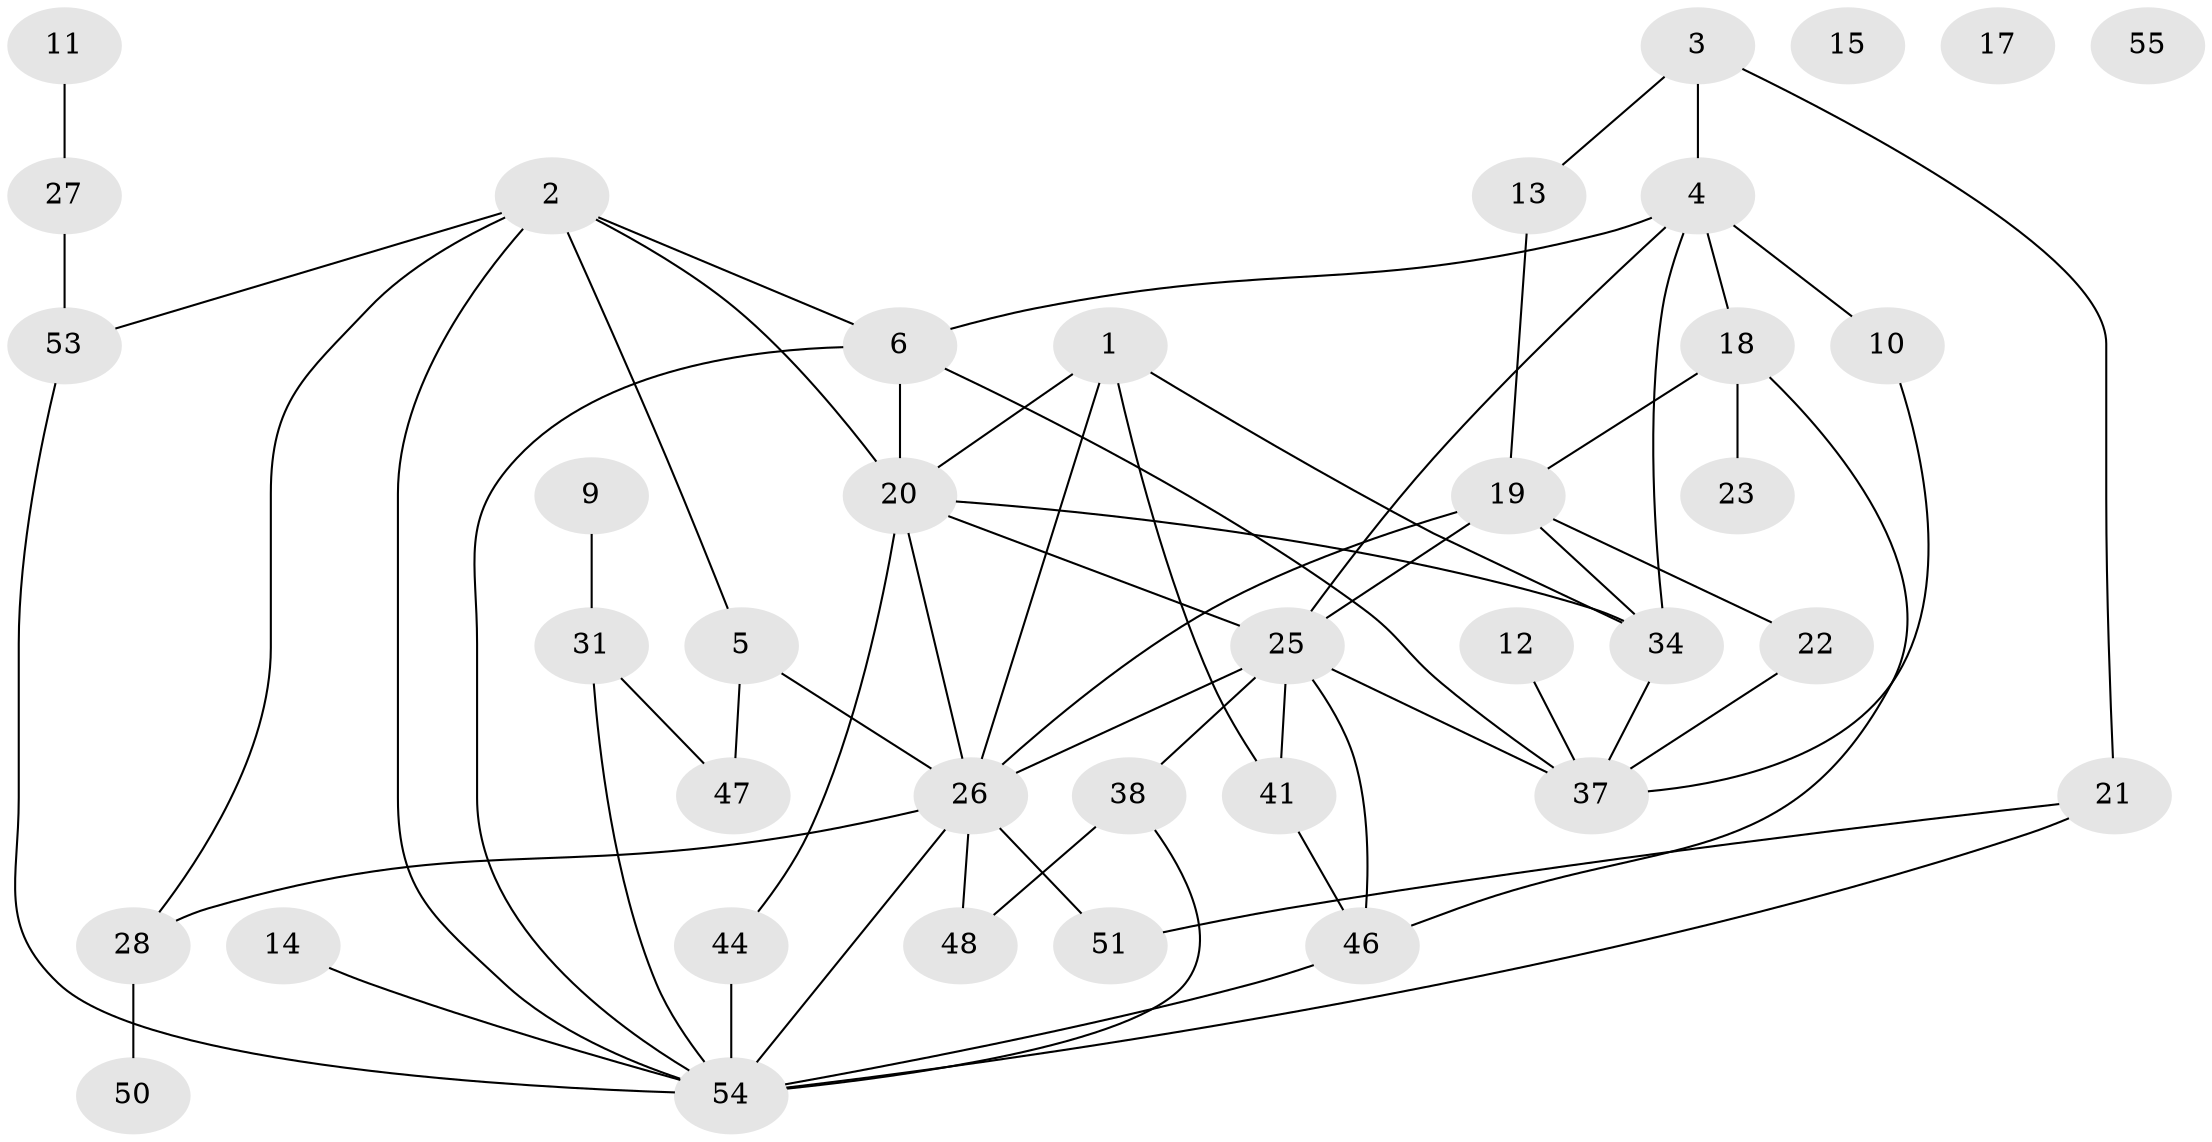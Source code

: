// Generated by graph-tools (version 1.1) at 2025/23/03/03/25 07:23:29]
// undirected, 38 vertices, 63 edges
graph export_dot {
graph [start="1"]
  node [color=gray90,style=filled];
  1;
  2 [super="+24"];
  3 [super="+16"];
  4 [super="+8"];
  5;
  6 [super="+7"];
  9;
  10 [super="+43"];
  11;
  12;
  13 [super="+30"];
  14;
  15;
  17;
  18 [super="+35"];
  19 [super="+32"];
  20 [super="+40"];
  21 [super="+33"];
  22;
  23;
  25 [super="+36"];
  26 [super="+29"];
  27;
  28;
  31 [super="+49"];
  34 [super="+42"];
  37 [super="+45"];
  38 [super="+39"];
  41;
  44;
  46 [super="+52"];
  47;
  48;
  50;
  51;
  53;
  54 [super="+56"];
  55;
  1 -- 20;
  1 -- 26;
  1 -- 34;
  1 -- 41;
  2 -- 20;
  2 -- 28;
  2 -- 5;
  2 -- 6;
  2 -- 53;
  2 -- 54;
  3 -- 4;
  3 -- 21;
  3 -- 13;
  4 -- 10 [weight=2];
  4 -- 6;
  4 -- 34;
  4 -- 25;
  4 -- 18;
  5 -- 47;
  5 -- 26;
  6 -- 20;
  6 -- 54;
  6 -- 37;
  9 -- 31;
  10 -- 37;
  11 -- 27;
  12 -- 37;
  13 -- 19;
  14 -- 54;
  18 -- 23;
  18 -- 46;
  18 -- 19;
  19 -- 22;
  19 -- 25 [weight=2];
  19 -- 34;
  19 -- 26;
  20 -- 44;
  20 -- 26;
  20 -- 34;
  20 -- 25;
  21 -- 51;
  21 -- 54;
  22 -- 37;
  25 -- 37;
  25 -- 41;
  25 -- 38;
  25 -- 46;
  25 -- 26;
  26 -- 28;
  26 -- 48;
  26 -- 51;
  26 -- 54;
  27 -- 53;
  28 -- 50;
  31 -- 47;
  31 -- 54;
  34 -- 37;
  38 -- 48 [weight=2];
  38 -- 54 [weight=2];
  41 -- 46;
  44 -- 54;
  46 -- 54;
  53 -- 54;
}
